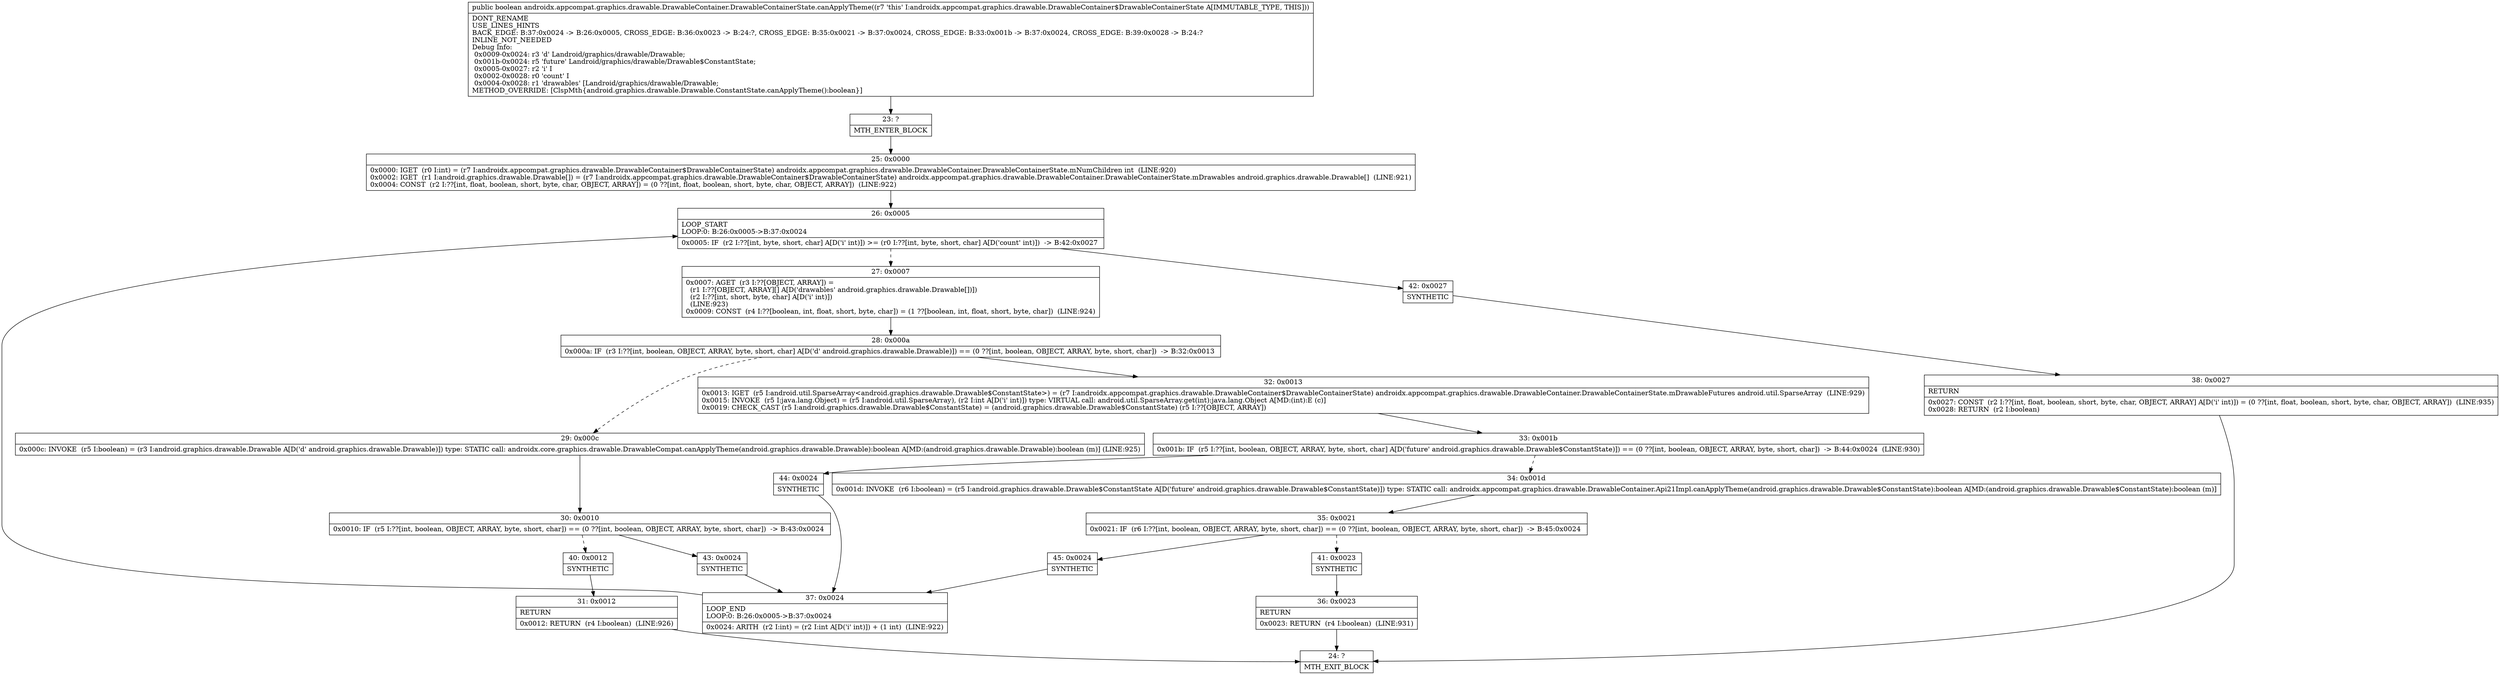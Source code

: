 digraph "CFG forandroidx.appcompat.graphics.drawable.DrawableContainer.DrawableContainerState.canApplyTheme()Z" {
Node_23 [shape=record,label="{23\:\ ?|MTH_ENTER_BLOCK\l}"];
Node_25 [shape=record,label="{25\:\ 0x0000|0x0000: IGET  (r0 I:int) = (r7 I:androidx.appcompat.graphics.drawable.DrawableContainer$DrawableContainerState) androidx.appcompat.graphics.drawable.DrawableContainer.DrawableContainerState.mNumChildren int  (LINE:920)\l0x0002: IGET  (r1 I:android.graphics.drawable.Drawable[]) = (r7 I:androidx.appcompat.graphics.drawable.DrawableContainer$DrawableContainerState) androidx.appcompat.graphics.drawable.DrawableContainer.DrawableContainerState.mDrawables android.graphics.drawable.Drawable[]  (LINE:921)\l0x0004: CONST  (r2 I:??[int, float, boolean, short, byte, char, OBJECT, ARRAY]) = (0 ??[int, float, boolean, short, byte, char, OBJECT, ARRAY])  (LINE:922)\l}"];
Node_26 [shape=record,label="{26\:\ 0x0005|LOOP_START\lLOOP:0: B:26:0x0005\-\>B:37:0x0024\l|0x0005: IF  (r2 I:??[int, byte, short, char] A[D('i' int)]) \>= (r0 I:??[int, byte, short, char] A[D('count' int)])  \-\> B:42:0x0027 \l}"];
Node_27 [shape=record,label="{27\:\ 0x0007|0x0007: AGET  (r3 I:??[OBJECT, ARRAY]) = \l  (r1 I:??[OBJECT, ARRAY][] A[D('drawables' android.graphics.drawable.Drawable[])])\l  (r2 I:??[int, short, byte, char] A[D('i' int)])\l  (LINE:923)\l0x0009: CONST  (r4 I:??[boolean, int, float, short, byte, char]) = (1 ??[boolean, int, float, short, byte, char])  (LINE:924)\l}"];
Node_28 [shape=record,label="{28\:\ 0x000a|0x000a: IF  (r3 I:??[int, boolean, OBJECT, ARRAY, byte, short, char] A[D('d' android.graphics.drawable.Drawable)]) == (0 ??[int, boolean, OBJECT, ARRAY, byte, short, char])  \-\> B:32:0x0013 \l}"];
Node_29 [shape=record,label="{29\:\ 0x000c|0x000c: INVOKE  (r5 I:boolean) = (r3 I:android.graphics.drawable.Drawable A[D('d' android.graphics.drawable.Drawable)]) type: STATIC call: androidx.core.graphics.drawable.DrawableCompat.canApplyTheme(android.graphics.drawable.Drawable):boolean A[MD:(android.graphics.drawable.Drawable):boolean (m)] (LINE:925)\l}"];
Node_30 [shape=record,label="{30\:\ 0x0010|0x0010: IF  (r5 I:??[int, boolean, OBJECT, ARRAY, byte, short, char]) == (0 ??[int, boolean, OBJECT, ARRAY, byte, short, char])  \-\> B:43:0x0024 \l}"];
Node_40 [shape=record,label="{40\:\ 0x0012|SYNTHETIC\l}"];
Node_31 [shape=record,label="{31\:\ 0x0012|RETURN\l|0x0012: RETURN  (r4 I:boolean)  (LINE:926)\l}"];
Node_24 [shape=record,label="{24\:\ ?|MTH_EXIT_BLOCK\l}"];
Node_43 [shape=record,label="{43\:\ 0x0024|SYNTHETIC\l}"];
Node_37 [shape=record,label="{37\:\ 0x0024|LOOP_END\lLOOP:0: B:26:0x0005\-\>B:37:0x0024\l|0x0024: ARITH  (r2 I:int) = (r2 I:int A[D('i' int)]) + (1 int)  (LINE:922)\l}"];
Node_32 [shape=record,label="{32\:\ 0x0013|0x0013: IGET  (r5 I:android.util.SparseArray\<android.graphics.drawable.Drawable$ConstantState\>) = (r7 I:androidx.appcompat.graphics.drawable.DrawableContainer$DrawableContainerState) androidx.appcompat.graphics.drawable.DrawableContainer.DrawableContainerState.mDrawableFutures android.util.SparseArray  (LINE:929)\l0x0015: INVOKE  (r5 I:java.lang.Object) = (r5 I:android.util.SparseArray), (r2 I:int A[D('i' int)]) type: VIRTUAL call: android.util.SparseArray.get(int):java.lang.Object A[MD:(int):E (c)]\l0x0019: CHECK_CAST (r5 I:android.graphics.drawable.Drawable$ConstantState) = (android.graphics.drawable.Drawable$ConstantState) (r5 I:??[OBJECT, ARRAY]) \l}"];
Node_33 [shape=record,label="{33\:\ 0x001b|0x001b: IF  (r5 I:??[int, boolean, OBJECT, ARRAY, byte, short, char] A[D('future' android.graphics.drawable.Drawable$ConstantState)]) == (0 ??[int, boolean, OBJECT, ARRAY, byte, short, char])  \-\> B:44:0x0024  (LINE:930)\l}"];
Node_34 [shape=record,label="{34\:\ 0x001d|0x001d: INVOKE  (r6 I:boolean) = (r5 I:android.graphics.drawable.Drawable$ConstantState A[D('future' android.graphics.drawable.Drawable$ConstantState)]) type: STATIC call: androidx.appcompat.graphics.drawable.DrawableContainer.Api21Impl.canApplyTheme(android.graphics.drawable.Drawable$ConstantState):boolean A[MD:(android.graphics.drawable.Drawable$ConstantState):boolean (m)]\l}"];
Node_35 [shape=record,label="{35\:\ 0x0021|0x0021: IF  (r6 I:??[int, boolean, OBJECT, ARRAY, byte, short, char]) == (0 ??[int, boolean, OBJECT, ARRAY, byte, short, char])  \-\> B:45:0x0024 \l}"];
Node_41 [shape=record,label="{41\:\ 0x0023|SYNTHETIC\l}"];
Node_36 [shape=record,label="{36\:\ 0x0023|RETURN\l|0x0023: RETURN  (r4 I:boolean)  (LINE:931)\l}"];
Node_45 [shape=record,label="{45\:\ 0x0024|SYNTHETIC\l}"];
Node_44 [shape=record,label="{44\:\ 0x0024|SYNTHETIC\l}"];
Node_42 [shape=record,label="{42\:\ 0x0027|SYNTHETIC\l}"];
Node_38 [shape=record,label="{38\:\ 0x0027|RETURN\l|0x0027: CONST  (r2 I:??[int, float, boolean, short, byte, char, OBJECT, ARRAY] A[D('i' int)]) = (0 ??[int, float, boolean, short, byte, char, OBJECT, ARRAY])  (LINE:935)\l0x0028: RETURN  (r2 I:boolean) \l}"];
MethodNode[shape=record,label="{public boolean androidx.appcompat.graphics.drawable.DrawableContainer.DrawableContainerState.canApplyTheme((r7 'this' I:androidx.appcompat.graphics.drawable.DrawableContainer$DrawableContainerState A[IMMUTABLE_TYPE, THIS]))  | DONT_RENAME\lUSE_LINES_HINTS\lBACK_EDGE: B:37:0x0024 \-\> B:26:0x0005, CROSS_EDGE: B:36:0x0023 \-\> B:24:?, CROSS_EDGE: B:35:0x0021 \-\> B:37:0x0024, CROSS_EDGE: B:33:0x001b \-\> B:37:0x0024, CROSS_EDGE: B:39:0x0028 \-\> B:24:?\lINLINE_NOT_NEEDED\lDebug Info:\l  0x0009\-0x0024: r3 'd' Landroid\/graphics\/drawable\/Drawable;\l  0x001b\-0x0024: r5 'future' Landroid\/graphics\/drawable\/Drawable$ConstantState;\l  0x0005\-0x0027: r2 'i' I\l  0x0002\-0x0028: r0 'count' I\l  0x0004\-0x0028: r1 'drawables' [Landroid\/graphics\/drawable\/Drawable;\lMETHOD_OVERRIDE: [ClspMth\{android.graphics.drawable.Drawable.ConstantState.canApplyTheme():boolean\}]\l}"];
MethodNode -> Node_23;Node_23 -> Node_25;
Node_25 -> Node_26;
Node_26 -> Node_27[style=dashed];
Node_26 -> Node_42;
Node_27 -> Node_28;
Node_28 -> Node_29[style=dashed];
Node_28 -> Node_32;
Node_29 -> Node_30;
Node_30 -> Node_40[style=dashed];
Node_30 -> Node_43;
Node_40 -> Node_31;
Node_31 -> Node_24;
Node_43 -> Node_37;
Node_37 -> Node_26;
Node_32 -> Node_33;
Node_33 -> Node_34[style=dashed];
Node_33 -> Node_44;
Node_34 -> Node_35;
Node_35 -> Node_41[style=dashed];
Node_35 -> Node_45;
Node_41 -> Node_36;
Node_36 -> Node_24;
Node_45 -> Node_37;
Node_44 -> Node_37;
Node_42 -> Node_38;
Node_38 -> Node_24;
}

